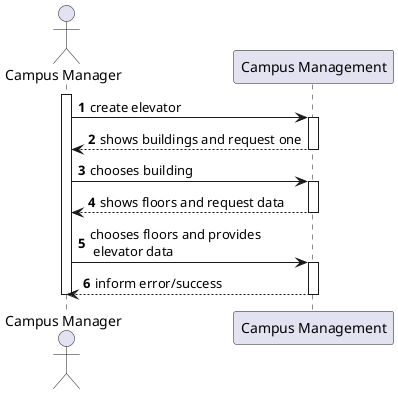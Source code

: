 @startuml
autonumber

actor "Campus Manager" as usr

participant "Campus Management" as mng

activate usr
    usr -> mng : create elevator
    activate mng
        mng --> usr : shows buildings and request one
    deactivate mng

    usr -> mng : chooses building
    activate mng
        mng --> usr: shows floors and request data

    deactivate mng

    usr -> mng : chooses floors and provides\n elevator data
    activate mng
    mng --> usr : inform error/success
    deactivate mng
deactivate usr

@enduml
